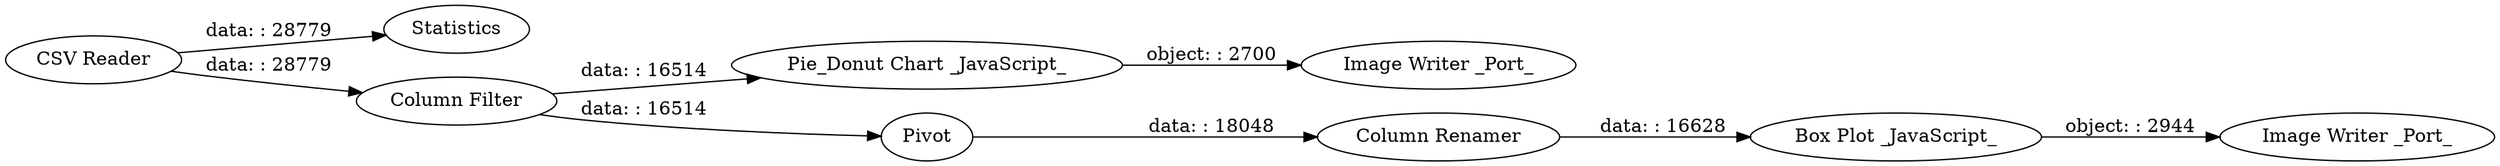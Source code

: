 digraph {
	"2127439127685042400_14" [label="Image Writer _Port_"]
	"2127439127685042400_2" [label=Statistics]
	"2127439127685042400_16" [label="Image Writer _Port_"]
	"2127439127685042400_9" [label="Pie_Donut Chart _JavaScript_"]
	"2127439127685042400_15" [label="Column Filter"]
	"2127439127685042400_8" [label="Column Renamer"]
	"2127439127685042400_7" [label=Pivot]
	"2127439127685042400_1" [label="CSV Reader"]
	"2127439127685042400_12" [label="Box Plot _JavaScript_"]
	"2127439127685042400_15" -> "2127439127685042400_7" [label="data: : 16514"]
	"2127439127685042400_12" -> "2127439127685042400_16" [label="object: : 2944"]
	"2127439127685042400_9" -> "2127439127685042400_14" [label="object: : 2700"]
	"2127439127685042400_15" -> "2127439127685042400_9" [label="data: : 16514"]
	"2127439127685042400_1" -> "2127439127685042400_15" [label="data: : 28779"]
	"2127439127685042400_7" -> "2127439127685042400_8" [label="data: : 18048"]
	"2127439127685042400_8" -> "2127439127685042400_12" [label="data: : 16628"]
	"2127439127685042400_1" -> "2127439127685042400_2" [label="data: : 28779"]
	rankdir=LR
}
